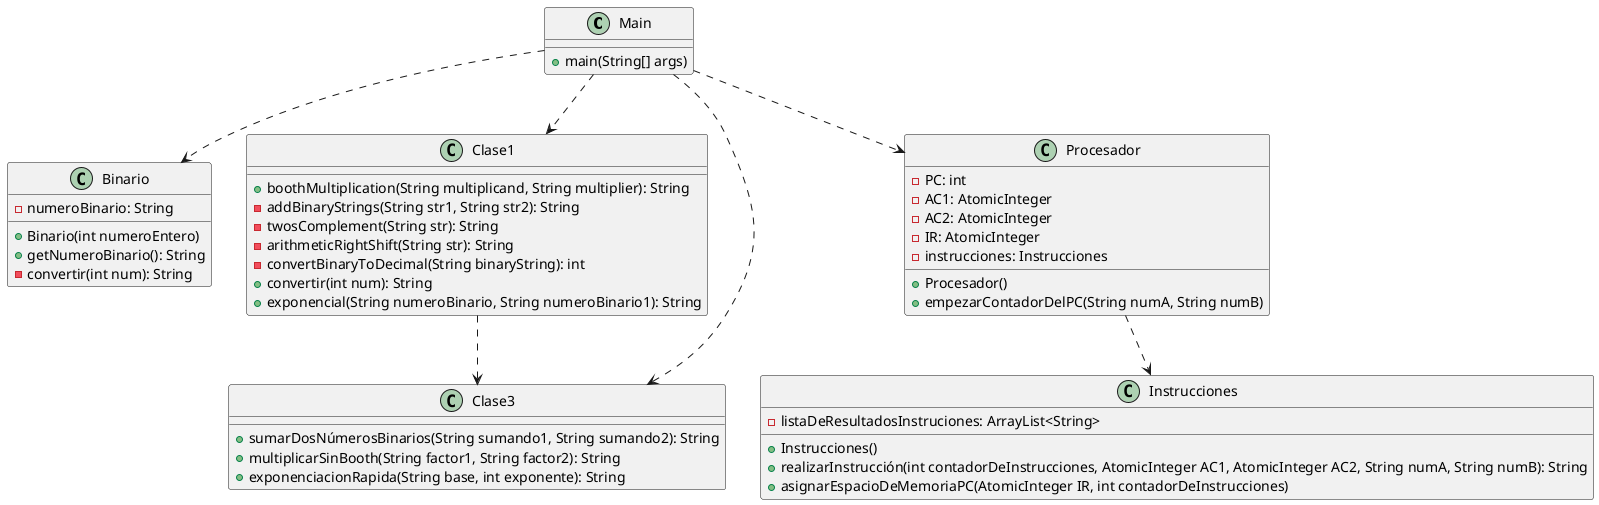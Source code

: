 @startuml

class Main {
  + main(String[] args)
}

class Binario {
  - numeroBinario: String
  + Binario(int numeroEntero)
  + getNumeroBinario(): String
  - convertir(int num): String
}

class Clase1 {
  + boothMultiplication(String multiplicand, String multiplier): String
  - addBinaryStrings(String str1, String str2): String
  - twosComplement(String str): String
  - arithmeticRightShift(String str): String
  - convertBinaryToDecimal(String binaryString): int
  + convertir(int num): String
  + exponencial(String numeroBinario, String numeroBinario1): String
}

class Clase3 {
  + sumarDosNúmerosBinarios(String sumando1, String sumando2): String
  + multiplicarSinBooth(String factor1, String factor2): String
  + exponenciacionRapida(String base, int exponente): String
}

class Instrucciones {
  - listaDeResultadosInstruciones: ArrayList<String>
  + Instrucciones()
  + realizarInstrucción(int contadorDeInstrucciones, AtomicInteger AC1, AtomicInteger AC2, String numA, String numB): String
  + asignarEspacioDeMemoriaPC(AtomicInteger IR, int contadorDeInstrucciones)
}

class Procesador {
  - PC: int
  - AC1: AtomicInteger
  - AC2: AtomicInteger
  - IR: AtomicInteger
  - instrucciones: Instrucciones
  + Procesador()
  + empezarContadorDelPC(String numA, String numB)
}

Main ..> Binario
Main ..> Clase1
Main ..> Clase3
Main ..> Procesador

Clase1 ..> Clase3

Procesador ..> Instrucciones

@enduml